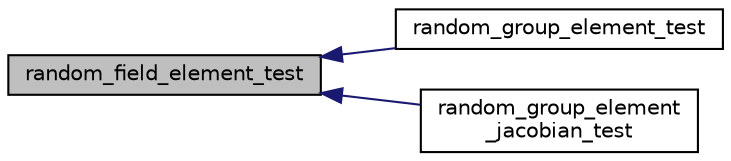 digraph "random_field_element_test"
{
  edge [fontname="Helvetica",fontsize="10",labelfontname="Helvetica",labelfontsize="10"];
  node [fontname="Helvetica",fontsize="10",shape=record];
  rankdir="LR";
  Node49 [label="random_field_element_test",height=0.2,width=0.4,color="black", fillcolor="grey75", style="filled", fontcolor="black"];
  Node49 -> Node50 [dir="back",color="midnightblue",fontsize="10",style="solid",fontname="Helvetica"];
  Node50 [label="random_group_element_test",height=0.2,width=0.4,color="black", fillcolor="white", style="filled",URL="$d5/d7f/tests_8c.html#a63a7c68b6b72356c59cfdaaab131c73b"];
  Node49 -> Node51 [dir="back",color="midnightblue",fontsize="10",style="solid",fontname="Helvetica"];
  Node51 [label="random_group_element\l_jacobian_test",height=0.2,width=0.4,color="black", fillcolor="white", style="filled",URL="$d5/d7f/tests_8c.html#a92dafcbafa2a878e07b5ff22f573be7f"];
}
